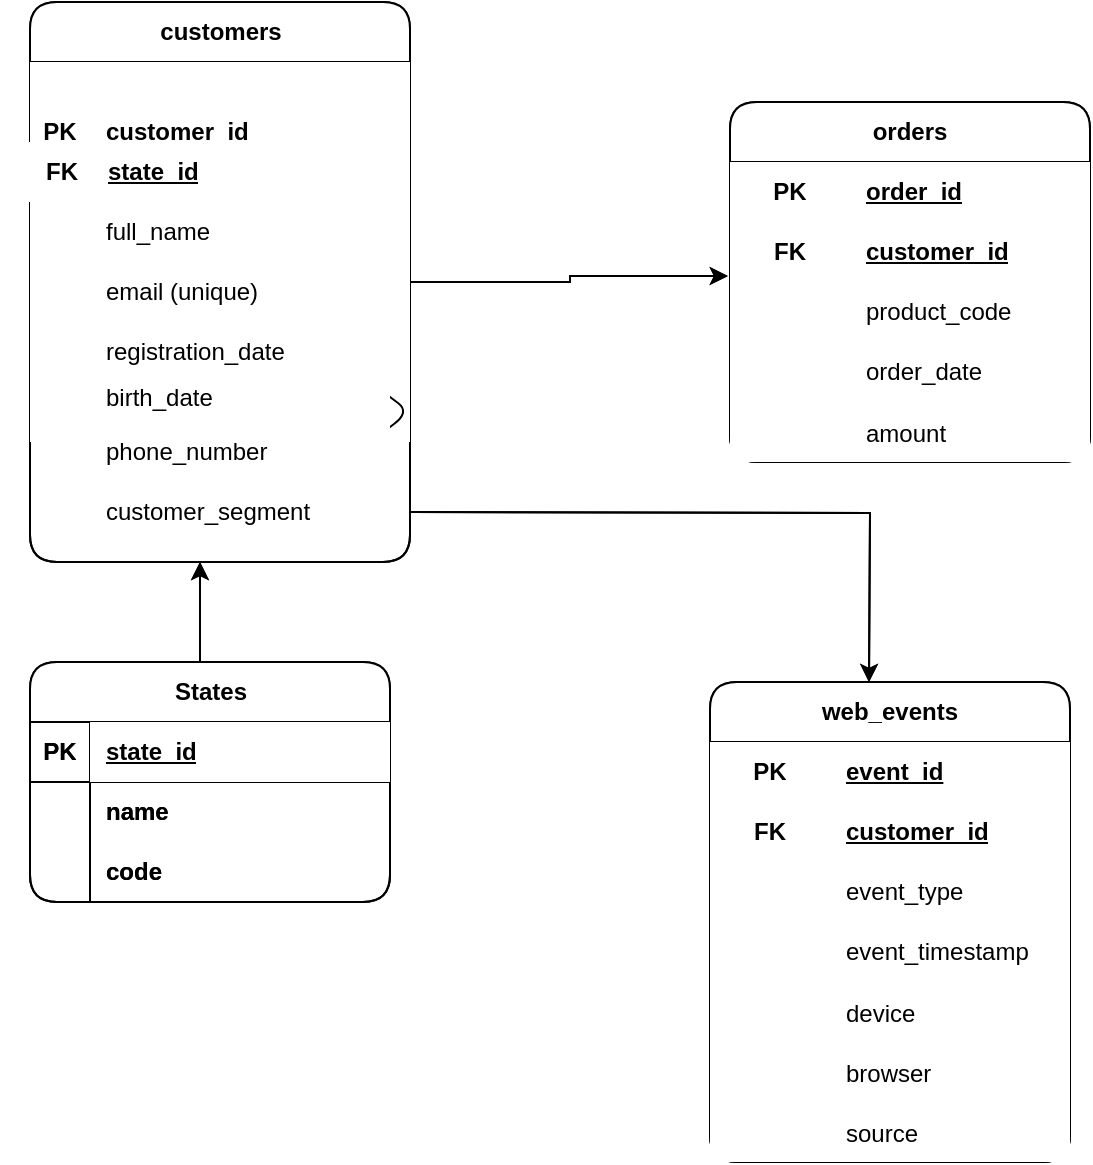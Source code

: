 <mxfile version="27.1.1">
  <diagram name="ERD" id="XgcXsBfJWiLOU6xn7OzK">
    <mxGraphModel dx="872" dy="473" grid="1" gridSize="10" guides="1" tooltips="1" connect="1" arrows="1" fold="1" page="1" pageScale="1" pageWidth="827" pageHeight="1169" math="0" shadow="0">
      <root>
        <mxCell id="0" />
        <mxCell id="1" parent="0" />
        <mxCell id="kIKDXKNNn6A_HrSfV2_J-106" value="" style="edgeStyle=orthogonalEdgeStyle;rounded=0;orthogonalLoop=1;jettySize=auto;html=1;fontFamily=Helvetica;fontSize=12;fontColor=default;fontStyle=1;entryX=-0.006;entryY=-0.1;entryDx=0;entryDy=0;entryPerimeter=0;" edge="1" parent="1" source="kIKDXKNNn6A_HrSfV2_J-10" target="kIKDXKNNn6A_HrSfV2_J-67">
          <mxGeometry relative="1" as="geometry">
            <mxPoint x="364" y="220" as="targetPoint" />
          </mxGeometry>
        </mxCell>
        <mxCell id="kIKDXKNNn6A_HrSfV2_J-10" value="customers" style="shape=table;startSize=30;container=1;collapsible=1;childLayout=tableLayout;fixedRows=1;rowLines=0;fontStyle=1;align=center;resizeLast=1;html=1;rounded=1;" vertex="1" parent="1">
          <mxGeometry x="74" y="80" width="190" height="280" as="geometry">
            <mxRectangle x="50" y="310" width="100" height="30" as="alternateBounds" />
          </mxGeometry>
        </mxCell>
        <mxCell id="kIKDXKNNn6A_HrSfV2_J-11" value="" style="shape=tableRow;horizontal=0;startSize=0;swimlaneHead=0;swimlaneBody=0;collapsible=0;dropTarget=0;points=[[0,0.5],[1,0.5]];portConstraint=eastwest;top=0;left=0;right=0;bottom=1;" vertex="1" parent="kIKDXKNNn6A_HrSfV2_J-10">
          <mxGeometry y="30" width="190" height="70" as="geometry" />
        </mxCell>
        <mxCell id="kIKDXKNNn6A_HrSfV2_J-12" value="PK" style="shape=partialRectangle;connectable=0;top=0;left=0;bottom=0;right=0;fontStyle=1;overflow=hidden;whiteSpace=wrap;html=1;" vertex="1" parent="kIKDXKNNn6A_HrSfV2_J-11">
          <mxGeometry width="30" height="70" as="geometry">
            <mxRectangle width="30" height="70" as="alternateBounds" />
          </mxGeometry>
        </mxCell>
        <mxCell id="kIKDXKNNn6A_HrSfV2_J-13" value="customer_id" style="shape=partialRectangle;connectable=0;top=0;left=0;bottom=0;right=0;align=left;spacingLeft=6;fontStyle=5;overflow=hidden;whiteSpace=wrap;html=1;" vertex="1" parent="kIKDXKNNn6A_HrSfV2_J-11">
          <mxGeometry x="30" width="160" height="70" as="geometry">
            <mxRectangle width="160" height="70" as="alternateBounds" />
          </mxGeometry>
        </mxCell>
        <mxCell id="kIKDXKNNn6A_HrSfV2_J-14" value="" style="shape=tableRow;horizontal=0;startSize=0;swimlaneHead=0;swimlaneBody=0;collapsible=0;dropTarget=0;points=[[0,0.5],[1,0.5]];portConstraint=eastwest;top=0;left=0;right=0;bottom=0;" vertex="1" parent="kIKDXKNNn6A_HrSfV2_J-10">
          <mxGeometry y="100" width="190" height="30" as="geometry" />
        </mxCell>
        <mxCell id="kIKDXKNNn6A_HrSfV2_J-15" value="" style="shape=partialRectangle;connectable=0;top=0;left=0;bottom=0;right=0;editable=1;overflow=hidden;whiteSpace=wrap;html=1;" vertex="1" parent="kIKDXKNNn6A_HrSfV2_J-14">
          <mxGeometry width="30" height="30" as="geometry">
            <mxRectangle width="30" height="30" as="alternateBounds" />
          </mxGeometry>
        </mxCell>
        <mxCell id="kIKDXKNNn6A_HrSfV2_J-16" value="full_name" style="shape=partialRectangle;connectable=0;top=0;left=0;bottom=0;right=0;align=left;spacingLeft=6;overflow=hidden;whiteSpace=wrap;html=1;" vertex="1" parent="kIKDXKNNn6A_HrSfV2_J-14">
          <mxGeometry x="30" width="160" height="30" as="geometry">
            <mxRectangle width="160" height="30" as="alternateBounds" />
          </mxGeometry>
        </mxCell>
        <mxCell id="kIKDXKNNn6A_HrSfV2_J-17" value="" style="shape=tableRow;horizontal=0;startSize=0;swimlaneHead=0;swimlaneBody=0;collapsible=0;dropTarget=0;points=[[0,0.5],[1,0.5]];portConstraint=eastwest;top=0;left=0;right=0;bottom=0;" vertex="1" parent="kIKDXKNNn6A_HrSfV2_J-10">
          <mxGeometry y="130" width="190" height="30" as="geometry" />
        </mxCell>
        <mxCell id="kIKDXKNNn6A_HrSfV2_J-18" value="" style="shape=partialRectangle;connectable=0;top=0;left=0;bottom=0;right=0;editable=1;overflow=hidden;whiteSpace=wrap;html=1;" vertex="1" parent="kIKDXKNNn6A_HrSfV2_J-17">
          <mxGeometry width="30" height="30" as="geometry">
            <mxRectangle width="30" height="30" as="alternateBounds" />
          </mxGeometry>
        </mxCell>
        <mxCell id="kIKDXKNNn6A_HrSfV2_J-19" value="email (unique)" style="shape=partialRectangle;connectable=0;top=0;left=0;bottom=0;right=0;align=left;spacingLeft=6;overflow=hidden;whiteSpace=wrap;html=1;" vertex="1" parent="kIKDXKNNn6A_HrSfV2_J-17">
          <mxGeometry x="30" width="160" height="30" as="geometry">
            <mxRectangle width="160" height="30" as="alternateBounds" />
          </mxGeometry>
        </mxCell>
        <mxCell id="kIKDXKNNn6A_HrSfV2_J-20" value="" style="shape=tableRow;horizontal=0;startSize=0;swimlaneHead=0;swimlaneBody=0;collapsible=0;dropTarget=0;points=[[0,0.5],[1,0.5]];portConstraint=eastwest;top=0;left=0;right=0;bottom=0;" vertex="1" parent="kIKDXKNNn6A_HrSfV2_J-10">
          <mxGeometry y="160" width="190" height="30" as="geometry" />
        </mxCell>
        <mxCell id="kIKDXKNNn6A_HrSfV2_J-21" value="" style="shape=partialRectangle;connectable=0;top=0;left=0;bottom=0;right=0;editable=1;overflow=hidden;whiteSpace=wrap;html=1;" vertex="1" parent="kIKDXKNNn6A_HrSfV2_J-20">
          <mxGeometry width="30" height="30" as="geometry">
            <mxRectangle width="30" height="30" as="alternateBounds" />
          </mxGeometry>
        </mxCell>
        <mxCell id="kIKDXKNNn6A_HrSfV2_J-22" value="registration_date" style="shape=partialRectangle;connectable=0;top=0;left=0;bottom=0;right=0;align=left;spacingLeft=6;overflow=hidden;whiteSpace=wrap;html=1;" vertex="1" parent="kIKDXKNNn6A_HrSfV2_J-20">
          <mxGeometry x="30" width="160" height="30" as="geometry">
            <mxRectangle width="160" height="30" as="alternateBounds" />
          </mxGeometry>
        </mxCell>
        <mxCell id="kIKDXKNNn6A_HrSfV2_J-25" value="" style="shape=tableRow;horizontal=0;startSize=0;swimlaneHead=0;swimlaneBody=0;collapsible=0;dropTarget=0;points=[[0,0.5],[1,0.5]];portConstraint=eastwest;top=0;left=0;right=0;bottom=0;" vertex="1" parent="kIKDXKNNn6A_HrSfV2_J-10">
          <mxGeometry y="190" width="190" height="30" as="geometry" />
        </mxCell>
        <mxCell id="kIKDXKNNn6A_HrSfV2_J-26" value="" style="shape=partialRectangle;connectable=0;top=0;left=0;bottom=0;right=0;editable=1;overflow=hidden;" vertex="1" parent="kIKDXKNNn6A_HrSfV2_J-25">
          <mxGeometry width="30" height="30" as="geometry">
            <mxRectangle width="30" height="30" as="alternateBounds" />
          </mxGeometry>
        </mxCell>
        <mxCell id="kIKDXKNNn6A_HrSfV2_J-27" value="state_id" style="shape=partialRectangle;connectable=0;top=0;left=0;bottom=0;right=0;align=left;spacingLeft=6;overflow=hidden;" vertex="1" parent="kIKDXKNNn6A_HrSfV2_J-25">
          <mxGeometry x="30" width="140" height="30" as="geometry">
            <mxRectangle width="140" height="30" as="alternateBounds" />
          </mxGeometry>
        </mxCell>
        <mxCell id="kIKDXKNNn6A_HrSfV2_J-122" value="" style="shape=singleArrow;whiteSpace=wrap;html=1;arrowWidth=0.6;arrowSize=1;startSize=30;fontStyle=1;rounded=1;" vertex="1" parent="kIKDXKNNn6A_HrSfV2_J-25">
          <mxGeometry x="170" width="20" height="30" as="geometry">
            <mxRectangle width="20" height="30" as="alternateBounds" />
          </mxGeometry>
        </mxCell>
        <mxCell id="kIKDXKNNn6A_HrSfV2_J-41" value="web_events" style="shape=table;startSize=30;container=1;collapsible=1;childLayout=tableLayout;fixedRows=1;rowLines=0;fontStyle=1;align=center;resizeLast=1;html=1;whiteSpace=wrap;rounded=1;" vertex="1" parent="1">
          <mxGeometry x="414" y="420" width="180" height="240" as="geometry">
            <mxRectangle x="50" y="520" width="70" height="30" as="alternateBounds" />
          </mxGeometry>
        </mxCell>
        <mxCell id="kIKDXKNNn6A_HrSfV2_J-42" value="" style="shape=tableRow;horizontal=0;startSize=0;swimlaneHead=0;swimlaneBody=0;collapsible=0;dropTarget=0;points=[[0,0.5],[1,0.5]];portConstraint=eastwest;top=0;left=0;right=0;bottom=0;html=1;" vertex="1" parent="kIKDXKNNn6A_HrSfV2_J-41">
          <mxGeometry y="30" width="180" height="30" as="geometry" />
        </mxCell>
        <mxCell id="kIKDXKNNn6A_HrSfV2_J-43" value="PK" style="shape=partialRectangle;connectable=0;top=0;left=0;bottom=0;right=0;fontStyle=1;overflow=hidden;html=1;whiteSpace=wrap;" vertex="1" parent="kIKDXKNNn6A_HrSfV2_J-42">
          <mxGeometry width="60" height="30" as="geometry">
            <mxRectangle width="60" height="30" as="alternateBounds" />
          </mxGeometry>
        </mxCell>
        <mxCell id="kIKDXKNNn6A_HrSfV2_J-44" value="event_id" style="shape=partialRectangle;connectable=0;top=0;left=0;bottom=0;right=0;align=left;spacingLeft=6;fontStyle=5;overflow=hidden;html=1;whiteSpace=wrap;" vertex="1" parent="kIKDXKNNn6A_HrSfV2_J-42">
          <mxGeometry x="60" width="120" height="30" as="geometry">
            <mxRectangle width="120" height="30" as="alternateBounds" />
          </mxGeometry>
        </mxCell>
        <mxCell id="kIKDXKNNn6A_HrSfV2_J-45" value="" style="shape=tableRow;horizontal=0;startSize=0;swimlaneHead=0;swimlaneBody=0;collapsible=0;dropTarget=0;points=[[0,0.5],[1,0.5]];portConstraint=eastwest;top=0;left=0;right=0;bottom=1;html=1;" vertex="1" parent="kIKDXKNNn6A_HrSfV2_J-41">
          <mxGeometry y="60" width="180" height="30" as="geometry" />
        </mxCell>
        <mxCell id="kIKDXKNNn6A_HrSfV2_J-46" value="FK" style="shape=partialRectangle;connectable=0;top=0;left=0;bottom=0;right=0;fontStyle=1;overflow=hidden;html=1;whiteSpace=wrap;" vertex="1" parent="kIKDXKNNn6A_HrSfV2_J-45">
          <mxGeometry width="60" height="30" as="geometry">
            <mxRectangle width="60" height="30" as="alternateBounds" />
          </mxGeometry>
        </mxCell>
        <mxCell id="kIKDXKNNn6A_HrSfV2_J-47" value="customer_id" style="shape=partialRectangle;connectable=0;top=0;left=0;bottom=0;right=0;align=left;spacingLeft=6;fontStyle=5;overflow=hidden;html=1;whiteSpace=wrap;" vertex="1" parent="kIKDXKNNn6A_HrSfV2_J-45">
          <mxGeometry x="60" width="120" height="30" as="geometry">
            <mxRectangle width="120" height="30" as="alternateBounds" />
          </mxGeometry>
        </mxCell>
        <mxCell id="kIKDXKNNn6A_HrSfV2_J-48" value="" style="shape=tableRow;horizontal=0;startSize=0;swimlaneHead=0;swimlaneBody=0;collapsible=0;dropTarget=0;points=[[0,0.5],[1,0.5]];portConstraint=eastwest;top=0;left=0;right=0;bottom=0;html=1;" vertex="1" parent="kIKDXKNNn6A_HrSfV2_J-41">
          <mxGeometry y="90" width="180" height="30" as="geometry" />
        </mxCell>
        <mxCell id="kIKDXKNNn6A_HrSfV2_J-49" value="" style="shape=partialRectangle;connectable=0;top=0;left=0;bottom=0;right=0;editable=1;overflow=hidden;html=1;whiteSpace=wrap;" vertex="1" parent="kIKDXKNNn6A_HrSfV2_J-48">
          <mxGeometry width="60" height="30" as="geometry">
            <mxRectangle width="60" height="30" as="alternateBounds" />
          </mxGeometry>
        </mxCell>
        <mxCell id="kIKDXKNNn6A_HrSfV2_J-50" value="event_type" style="shape=partialRectangle;connectable=0;top=0;left=0;bottom=0;right=0;align=left;spacingLeft=6;overflow=hidden;html=1;whiteSpace=wrap;" vertex="1" parent="kIKDXKNNn6A_HrSfV2_J-48">
          <mxGeometry x="60" width="120" height="30" as="geometry">
            <mxRectangle width="120" height="30" as="alternateBounds" />
          </mxGeometry>
        </mxCell>
        <mxCell id="kIKDXKNNn6A_HrSfV2_J-51" value="" style="shape=tableRow;horizontal=0;startSize=0;swimlaneHead=0;swimlaneBody=0;collapsible=0;dropTarget=0;points=[[0,0.5],[1,0.5]];portConstraint=eastwest;top=0;left=0;right=0;bottom=0;html=1;" vertex="1" parent="kIKDXKNNn6A_HrSfV2_J-41">
          <mxGeometry y="120" width="180" height="30" as="geometry" />
        </mxCell>
        <mxCell id="kIKDXKNNn6A_HrSfV2_J-52" value="" style="shape=partialRectangle;connectable=0;top=0;left=0;bottom=0;right=0;editable=1;overflow=hidden;html=1;whiteSpace=wrap;" vertex="1" parent="kIKDXKNNn6A_HrSfV2_J-51">
          <mxGeometry width="60" height="30" as="geometry">
            <mxRectangle width="60" height="30" as="alternateBounds" />
          </mxGeometry>
        </mxCell>
        <mxCell id="kIKDXKNNn6A_HrSfV2_J-53" value="event_timestamp" style="shape=partialRectangle;connectable=0;top=0;left=0;bottom=0;right=0;align=left;spacingLeft=6;overflow=hidden;html=1;whiteSpace=wrap;" vertex="1" parent="kIKDXKNNn6A_HrSfV2_J-51">
          <mxGeometry x="60" width="120" height="30" as="geometry">
            <mxRectangle width="120" height="30" as="alternateBounds" />
          </mxGeometry>
        </mxCell>
        <mxCell id="kIKDXKNNn6A_HrSfV2_J-54" value="" style="shape=tableRow;horizontal=0;startSize=0;swimlaneHead=0;swimlaneBody=0;collapsible=0;dropTarget=0;points=[[0,0.5],[1,0.5]];portConstraint=eastwest;top=0;left=0;right=0;bottom=0;" vertex="1" parent="kIKDXKNNn6A_HrSfV2_J-41">
          <mxGeometry y="150" width="180" height="30" as="geometry" />
        </mxCell>
        <mxCell id="kIKDXKNNn6A_HrSfV2_J-55" value="" style="shape=partialRectangle;connectable=0;top=0;left=0;bottom=0;right=0;editable=1;overflow=hidden;" vertex="1" parent="kIKDXKNNn6A_HrSfV2_J-54">
          <mxGeometry width="60" height="30" as="geometry">
            <mxRectangle width="60" height="30" as="alternateBounds" />
          </mxGeometry>
        </mxCell>
        <mxCell id="kIKDXKNNn6A_HrSfV2_J-56" value="device" style="shape=partialRectangle;connectable=0;top=0;left=0;bottom=0;right=0;align=left;spacingLeft=6;overflow=hidden;" vertex="1" parent="kIKDXKNNn6A_HrSfV2_J-54">
          <mxGeometry x="60" width="120" height="30" as="geometry">
            <mxRectangle width="120" height="30" as="alternateBounds" />
          </mxGeometry>
        </mxCell>
        <mxCell id="kIKDXKNNn6A_HrSfV2_J-57" value="" style="shape=tableRow;horizontal=0;startSize=0;swimlaneHead=0;swimlaneBody=0;collapsible=0;dropTarget=0;points=[[0,0.5],[1,0.5]];portConstraint=eastwest;top=0;left=0;right=0;bottom=0;" vertex="1" parent="kIKDXKNNn6A_HrSfV2_J-41">
          <mxGeometry y="180" width="180" height="30" as="geometry" />
        </mxCell>
        <mxCell id="kIKDXKNNn6A_HrSfV2_J-58" value="" style="shape=partialRectangle;connectable=0;top=0;left=0;bottom=0;right=0;editable=1;overflow=hidden;" vertex="1" parent="kIKDXKNNn6A_HrSfV2_J-57">
          <mxGeometry width="60" height="30" as="geometry">
            <mxRectangle width="60" height="30" as="alternateBounds" />
          </mxGeometry>
        </mxCell>
        <mxCell id="kIKDXKNNn6A_HrSfV2_J-59" value="browser" style="shape=partialRectangle;connectable=0;top=0;left=0;bottom=0;right=0;align=left;spacingLeft=6;overflow=hidden;" vertex="1" parent="kIKDXKNNn6A_HrSfV2_J-57">
          <mxGeometry x="60" width="120" height="30" as="geometry">
            <mxRectangle width="120" height="30" as="alternateBounds" />
          </mxGeometry>
        </mxCell>
        <mxCell id="kIKDXKNNn6A_HrSfV2_J-60" value="orders" style="shape=table;startSize=30;container=1;collapsible=1;childLayout=tableLayout;fixedRows=1;rowLines=0;fontStyle=1;align=center;resizeLast=1;html=1;whiteSpace=wrap;rounded=1;gradientColor=none;shadow=0;perimeterSpacing=1;" vertex="1" parent="1">
          <mxGeometry x="424" y="130" width="180" height="180" as="geometry">
            <mxRectangle x="370" y="480" width="70" height="30" as="alternateBounds" />
          </mxGeometry>
        </mxCell>
        <mxCell id="kIKDXKNNn6A_HrSfV2_J-61" value="" style="shape=tableRow;horizontal=0;startSize=0;swimlaneHead=0;swimlaneBody=0;collapsible=0;dropTarget=0;points=[[0,0.5],[1,0.5]];portConstraint=eastwest;top=0;left=0;right=0;bottom=0;html=1;gradientColor=none;" vertex="1" parent="kIKDXKNNn6A_HrSfV2_J-60">
          <mxGeometry y="30" width="180" height="30" as="geometry" />
        </mxCell>
        <mxCell id="kIKDXKNNn6A_HrSfV2_J-62" value="PK" style="shape=partialRectangle;connectable=0;top=0;left=0;bottom=0;right=0;fontStyle=1;overflow=hidden;html=1;whiteSpace=wrap;gradientColor=none;" vertex="1" parent="kIKDXKNNn6A_HrSfV2_J-61">
          <mxGeometry width="60" height="30" as="geometry">
            <mxRectangle width="60" height="30" as="alternateBounds" />
          </mxGeometry>
        </mxCell>
        <mxCell id="kIKDXKNNn6A_HrSfV2_J-63" value="order_id" style="shape=partialRectangle;connectable=0;top=0;left=0;bottom=0;right=0;align=left;spacingLeft=6;fontStyle=5;overflow=hidden;html=1;whiteSpace=wrap;gradientColor=none;" vertex="1" parent="kIKDXKNNn6A_HrSfV2_J-61">
          <mxGeometry x="60" width="120" height="30" as="geometry">
            <mxRectangle width="120" height="30" as="alternateBounds" />
          </mxGeometry>
        </mxCell>
        <mxCell id="kIKDXKNNn6A_HrSfV2_J-64" value="" style="shape=tableRow;horizontal=0;startSize=0;swimlaneHead=0;swimlaneBody=0;collapsible=0;dropTarget=0;points=[[0,0.5],[1,0.5]];portConstraint=eastwest;top=0;left=0;right=0;bottom=1;html=1;gradientColor=none;" vertex="1" parent="kIKDXKNNn6A_HrSfV2_J-60">
          <mxGeometry y="60" width="180" height="30" as="geometry" />
        </mxCell>
        <mxCell id="kIKDXKNNn6A_HrSfV2_J-65" value="FK" style="shape=partialRectangle;connectable=0;top=0;left=0;bottom=0;right=0;fontStyle=1;overflow=hidden;html=1;whiteSpace=wrap;gradientColor=none;" vertex="1" parent="kIKDXKNNn6A_HrSfV2_J-64">
          <mxGeometry width="60" height="30" as="geometry">
            <mxRectangle width="60" height="30" as="alternateBounds" />
          </mxGeometry>
        </mxCell>
        <mxCell id="kIKDXKNNn6A_HrSfV2_J-66" value="customer_id" style="shape=partialRectangle;connectable=0;top=0;left=0;bottom=0;right=0;align=left;spacingLeft=6;fontStyle=5;overflow=hidden;html=1;whiteSpace=wrap;gradientColor=none;" vertex="1" parent="kIKDXKNNn6A_HrSfV2_J-64">
          <mxGeometry x="60" width="120" height="30" as="geometry">
            <mxRectangle width="120" height="30" as="alternateBounds" />
          </mxGeometry>
        </mxCell>
        <mxCell id="kIKDXKNNn6A_HrSfV2_J-67" value="" style="shape=tableRow;horizontal=0;startSize=0;swimlaneHead=0;swimlaneBody=0;collapsible=0;dropTarget=0;points=[[0,0.5],[1,0.5]];portConstraint=eastwest;top=0;left=0;right=0;bottom=0;html=1;gradientColor=none;" vertex="1" parent="kIKDXKNNn6A_HrSfV2_J-60">
          <mxGeometry y="90" width="180" height="30" as="geometry" />
        </mxCell>
        <mxCell id="kIKDXKNNn6A_HrSfV2_J-68" value="" style="shape=partialRectangle;connectable=0;top=0;left=0;bottom=0;right=0;editable=1;overflow=hidden;html=1;whiteSpace=wrap;gradientColor=none;" vertex="1" parent="kIKDXKNNn6A_HrSfV2_J-67">
          <mxGeometry width="60" height="30" as="geometry">
            <mxRectangle width="60" height="30" as="alternateBounds" />
          </mxGeometry>
        </mxCell>
        <mxCell id="kIKDXKNNn6A_HrSfV2_J-69" value="product_code" style="shape=partialRectangle;connectable=0;top=0;left=0;bottom=0;right=0;align=left;spacingLeft=6;overflow=hidden;html=1;whiteSpace=wrap;gradientColor=none;" vertex="1" parent="kIKDXKNNn6A_HrSfV2_J-67">
          <mxGeometry x="60" width="120" height="30" as="geometry">
            <mxRectangle width="120" height="30" as="alternateBounds" />
          </mxGeometry>
        </mxCell>
        <mxCell id="kIKDXKNNn6A_HrSfV2_J-70" value="" style="shape=tableRow;horizontal=0;startSize=0;swimlaneHead=0;swimlaneBody=0;collapsible=0;dropTarget=0;points=[[0,0.5],[1,0.5]];portConstraint=eastwest;top=0;left=0;right=0;bottom=0;html=1;gradientColor=none;" vertex="1" parent="kIKDXKNNn6A_HrSfV2_J-60">
          <mxGeometry y="120" width="180" height="30" as="geometry" />
        </mxCell>
        <mxCell id="kIKDXKNNn6A_HrSfV2_J-71" value="" style="shape=partialRectangle;connectable=0;top=0;left=0;bottom=0;right=0;editable=1;overflow=hidden;html=1;whiteSpace=wrap;gradientColor=none;" vertex="1" parent="kIKDXKNNn6A_HrSfV2_J-70">
          <mxGeometry width="60" height="30" as="geometry">
            <mxRectangle width="60" height="30" as="alternateBounds" />
          </mxGeometry>
        </mxCell>
        <mxCell id="kIKDXKNNn6A_HrSfV2_J-72" value="order_date" style="shape=partialRectangle;connectable=0;top=0;left=0;bottom=0;right=0;align=left;spacingLeft=6;overflow=hidden;html=1;whiteSpace=wrap;gradientColor=none;" vertex="1" parent="kIKDXKNNn6A_HrSfV2_J-70">
          <mxGeometry x="60" width="120" height="30" as="geometry">
            <mxRectangle width="120" height="30" as="alternateBounds" />
          </mxGeometry>
        </mxCell>
        <mxCell id="kIKDXKNNn6A_HrSfV2_J-73" value="" style="shape=tableRow;horizontal=0;startSize=0;swimlaneHead=0;swimlaneBody=0;collapsible=0;dropTarget=0;points=[[0,0.5],[1,0.5]];portConstraint=eastwest;top=0;left=0;right=0;bottom=0;gradientColor=none;" vertex="1" parent="kIKDXKNNn6A_HrSfV2_J-60">
          <mxGeometry y="150" width="180" height="30" as="geometry" />
        </mxCell>
        <mxCell id="kIKDXKNNn6A_HrSfV2_J-74" value="" style="shape=partialRectangle;connectable=0;top=0;left=0;bottom=0;right=0;editable=1;overflow=hidden;gradientColor=none;" vertex="1" parent="kIKDXKNNn6A_HrSfV2_J-73">
          <mxGeometry width="60" height="30" as="geometry">
            <mxRectangle width="60" height="30" as="alternateBounds" />
          </mxGeometry>
        </mxCell>
        <mxCell id="kIKDXKNNn6A_HrSfV2_J-75" value="amount" style="shape=partialRectangle;connectable=0;top=0;left=0;bottom=0;right=0;align=left;spacingLeft=6;overflow=hidden;gradientColor=none;" vertex="1" parent="kIKDXKNNn6A_HrSfV2_J-73">
          <mxGeometry x="60" width="120" height="30" as="geometry">
            <mxRectangle width="120" height="30" as="alternateBounds" />
          </mxGeometry>
        </mxCell>
        <mxCell id="kIKDXKNNn6A_HrSfV2_J-89" value="birth_date" style="shape=partialRectangle;connectable=0;top=0;left=0;bottom=0;right=0;align=left;spacingLeft=6;overflow=hidden;whiteSpace=wrap;html=1;" vertex="1" parent="1">
          <mxGeometry x="104" y="263" width="150" height="30" as="geometry">
            <mxRectangle width="150" height="30" as="alternateBounds" />
          </mxGeometry>
        </mxCell>
        <mxCell id="kIKDXKNNn6A_HrSfV2_J-90" value="phone_number" style="shape=partialRectangle;connectable=0;top=0;left=0;bottom=0;right=0;align=left;spacingLeft=6;overflow=hidden;whiteSpace=wrap;html=1;" vertex="1" parent="1">
          <mxGeometry x="104" y="290" width="150" height="30" as="geometry">
            <mxRectangle width="150" height="30" as="alternateBounds" />
          </mxGeometry>
        </mxCell>
        <mxCell id="kIKDXKNNn6A_HrSfV2_J-91" value="customer_segment" style="shape=partialRectangle;connectable=0;top=0;left=0;bottom=0;right=0;align=left;spacingLeft=6;overflow=hidden;whiteSpace=wrap;html=1;" vertex="1" parent="1">
          <mxGeometry x="104" y="320" width="150" height="30" as="geometry">
            <mxRectangle width="150" height="30" as="alternateBounds" />
          </mxGeometry>
        </mxCell>
        <mxCell id="kIKDXKNNn6A_HrSfV2_J-123" value="" style="edgeStyle=orthogonalEdgeStyle;rounded=0;orthogonalLoop=1;jettySize=auto;html=1;fontFamily=Helvetica;fontSize=12;fontColor=default;fontStyle=1;" edge="1" parent="1">
          <mxGeometry relative="1" as="geometry">
            <mxPoint x="159" y="410" as="sourcePoint" />
            <mxPoint x="159" y="360" as="targetPoint" />
            <Array as="points">
              <mxPoint x="159" y="390" />
              <mxPoint x="159" y="390" />
            </Array>
          </mxGeometry>
        </mxCell>
        <mxCell id="kIKDXKNNn6A_HrSfV2_J-107" value="States" style="shape=table;startSize=30;container=1;collapsible=1;childLayout=tableLayout;fixedRows=1;rowLines=0;fontStyle=1;align=center;resizeLast=1;html=1;rounded=1;strokeColor=default;verticalAlign=middle;fontFamily=Helvetica;fontSize=12;fontColor=default;fillColor=default;" vertex="1" parent="1">
          <mxGeometry x="74" y="410" width="180" height="120" as="geometry" />
        </mxCell>
        <mxCell id="kIKDXKNNn6A_HrSfV2_J-108" value="" style="shape=tableRow;horizontal=0;startSize=0;swimlaneHead=0;swimlaneBody=0;fillColor=none;collapsible=0;dropTarget=0;points=[[0,0.5],[1,0.5]];portConstraint=eastwest;top=0;left=0;right=0;bottom=1;rounded=1;strokeColor=default;align=center;verticalAlign=middle;fontFamily=Helvetica;fontSize=12;fontColor=default;fontStyle=1;" vertex="1" parent="kIKDXKNNn6A_HrSfV2_J-107">
          <mxGeometry y="30" width="180" height="30" as="geometry" />
        </mxCell>
        <mxCell id="kIKDXKNNn6A_HrSfV2_J-109" value="PK" style="shape=partialRectangle;connectable=0;fillColor=none;top=0;left=0;bottom=0;right=0;fontStyle=1;overflow=hidden;whiteSpace=wrap;html=1;rounded=1;strokeColor=default;align=center;verticalAlign=middle;fontFamily=Helvetica;fontSize=12;fontColor=default;" vertex="1" parent="kIKDXKNNn6A_HrSfV2_J-108">
          <mxGeometry width="30" height="30" as="geometry">
            <mxRectangle width="30" height="30" as="alternateBounds" />
          </mxGeometry>
        </mxCell>
        <mxCell id="kIKDXKNNn6A_HrSfV2_J-110" value="&lt;span style=&quot;line-height: 107%;&quot;&gt;&lt;font&gt;state_id&lt;/font&gt;&lt;/span&gt;" style="shape=partialRectangle;connectable=0;fillColor=default;top=0;left=0;bottom=0;right=0;align=left;spacingLeft=6;fontStyle=5;overflow=hidden;whiteSpace=wrap;html=1;rounded=1;strokeColor=default;verticalAlign=middle;fontFamily=Helvetica;fontSize=12;fontColor=default;" vertex="1" parent="kIKDXKNNn6A_HrSfV2_J-108">
          <mxGeometry x="30" width="150" height="30" as="geometry">
            <mxRectangle width="150" height="30" as="alternateBounds" />
          </mxGeometry>
        </mxCell>
        <mxCell id="kIKDXKNNn6A_HrSfV2_J-111" value="" style="shape=tableRow;horizontal=0;startSize=0;swimlaneHead=0;swimlaneBody=0;fillColor=none;collapsible=0;dropTarget=0;points=[[0,0.5],[1,0.5]];portConstraint=eastwest;top=0;left=0;right=0;bottom=0;rounded=1;strokeColor=default;align=center;verticalAlign=middle;fontFamily=Helvetica;fontSize=12;fontColor=default;fontStyle=1;" vertex="1" parent="kIKDXKNNn6A_HrSfV2_J-107">
          <mxGeometry y="60" width="180" height="30" as="geometry" />
        </mxCell>
        <mxCell id="kIKDXKNNn6A_HrSfV2_J-112" value="" style="shape=partialRectangle;connectable=0;fillColor=none;top=0;left=0;bottom=0;right=0;editable=1;overflow=hidden;whiteSpace=wrap;html=1;rounded=1;strokeColor=default;align=center;verticalAlign=middle;fontFamily=Helvetica;fontSize=12;fontColor=default;fontStyle=1;" vertex="1" parent="kIKDXKNNn6A_HrSfV2_J-111">
          <mxGeometry width="30" height="30" as="geometry">
            <mxRectangle width="30" height="30" as="alternateBounds" />
          </mxGeometry>
        </mxCell>
        <mxCell id="kIKDXKNNn6A_HrSfV2_J-113" value="name" style="shape=partialRectangle;connectable=0;fillColor=none;top=0;left=0;bottom=0;right=0;align=left;spacingLeft=6;overflow=hidden;whiteSpace=wrap;html=1;rounded=1;strokeColor=default;verticalAlign=middle;fontFamily=Helvetica;fontSize=12;fontColor=default;fontStyle=1;" vertex="1" parent="kIKDXKNNn6A_HrSfV2_J-111">
          <mxGeometry x="30" width="150" height="30" as="geometry">
            <mxRectangle width="150" height="30" as="alternateBounds" />
          </mxGeometry>
        </mxCell>
        <mxCell id="kIKDXKNNn6A_HrSfV2_J-114" value="" style="shape=tableRow;horizontal=0;startSize=0;swimlaneHead=0;swimlaneBody=0;fillColor=none;collapsible=0;dropTarget=0;points=[[0,0.5],[1,0.5]];portConstraint=eastwest;top=0;left=0;right=0;bottom=0;rounded=1;strokeColor=default;align=center;verticalAlign=middle;fontFamily=Helvetica;fontSize=12;fontColor=default;fontStyle=1;" vertex="1" parent="kIKDXKNNn6A_HrSfV2_J-107">
          <mxGeometry y="90" width="180" height="30" as="geometry" />
        </mxCell>
        <mxCell id="kIKDXKNNn6A_HrSfV2_J-115" value="" style="shape=partialRectangle;connectable=0;fillColor=none;top=0;left=0;bottom=0;right=0;editable=1;overflow=hidden;whiteSpace=wrap;html=1;rounded=1;strokeColor=default;align=center;verticalAlign=middle;fontFamily=Helvetica;fontSize=12;fontColor=default;fontStyle=1;" vertex="1" parent="kIKDXKNNn6A_HrSfV2_J-114">
          <mxGeometry width="30" height="30" as="geometry">
            <mxRectangle width="30" height="30" as="alternateBounds" />
          </mxGeometry>
        </mxCell>
        <mxCell id="kIKDXKNNn6A_HrSfV2_J-116" value="code" style="shape=partialRectangle;connectable=0;fillColor=none;top=0;left=0;bottom=0;right=0;align=left;spacingLeft=6;overflow=hidden;whiteSpace=wrap;html=1;rounded=1;strokeColor=default;verticalAlign=middle;fontFamily=Helvetica;fontSize=12;fontColor=default;fontStyle=1;" vertex="1" parent="kIKDXKNNn6A_HrSfV2_J-114">
          <mxGeometry x="30" width="150" height="30" as="geometry">
            <mxRectangle width="150" height="30" as="alternateBounds" />
          </mxGeometry>
        </mxCell>
        <mxCell id="kIKDXKNNn6A_HrSfV2_J-120" value="FK" style="shape=partialRectangle;connectable=0;top=0;left=0;bottom=0;right=0;fontStyle=1;overflow=hidden;html=1;whiteSpace=wrap;gradientColor=none;" vertex="1" parent="1">
          <mxGeometry x="60" y="150" width="60" height="30" as="geometry">
            <mxRectangle width="60" height="30" as="alternateBounds" />
          </mxGeometry>
        </mxCell>
        <mxCell id="kIKDXKNNn6A_HrSfV2_J-121" value="state_id" style="shape=partialRectangle;connectable=0;top=0;left=0;bottom=0;right=0;align=left;spacingLeft=6;fontStyle=5;overflow=hidden;html=1;whiteSpace=wrap;gradientColor=none;" vertex="1" parent="1">
          <mxGeometry x="105" y="150" width="120" height="30" as="geometry">
            <mxRectangle width="120" height="30" as="alternateBounds" />
          </mxGeometry>
        </mxCell>
        <mxCell id="kIKDXKNNn6A_HrSfV2_J-124" style="edgeStyle=orthogonalEdgeStyle;rounded=0;orthogonalLoop=1;jettySize=auto;html=1;fontFamily=Helvetica;fontSize=12;fontColor=default;fontStyle=1;" edge="1" parent="1">
          <mxGeometry relative="1" as="geometry">
            <mxPoint x="263.5" y="335" as="sourcePoint" />
            <mxPoint x="493.5" y="420" as="targetPoint" />
          </mxGeometry>
        </mxCell>
        <mxCell id="kIKDXKNNn6A_HrSfV2_J-125" value="" style="shape=partialRectangle;connectable=0;top=0;left=0;bottom=0;right=0;editable=1;overflow=hidden;" vertex="1" parent="1">
          <mxGeometry x="414" y="630" width="60" height="30" as="geometry">
            <mxRectangle width="60" height="30" as="alternateBounds" />
          </mxGeometry>
        </mxCell>
        <mxCell id="kIKDXKNNn6A_HrSfV2_J-126" value="source" style="shape=partialRectangle;connectable=0;top=0;left=0;bottom=0;right=0;align=left;spacingLeft=6;overflow=hidden;" vertex="1" parent="1">
          <mxGeometry x="474" y="630" width="120" height="30" as="geometry">
            <mxRectangle width="120" height="30" as="alternateBounds" />
          </mxGeometry>
        </mxCell>
        <mxCell id="kIKDXKNNn6A_HrSfV2_J-127" value="" style="edgeStyle=orthogonalEdgeStyle;rounded=0;orthogonalLoop=1;jettySize=auto;html=1;fontFamily=Helvetica;fontSize=12;fontColor=default;fontStyle=1;entryX=-0.006;entryY=-0.1;entryDx=0;entryDy=0;entryPerimeter=0;" edge="1" parent="1" source="kIKDXKNNn6A_HrSfV2_J-128" target="kIKDXKNNn6A_HrSfV2_J-171">
          <mxGeometry relative="1" as="geometry">
            <mxPoint x="364" y="220" as="targetPoint" />
          </mxGeometry>
        </mxCell>
        <mxCell id="kIKDXKNNn6A_HrSfV2_J-128" value="customers" style="shape=table;startSize=30;container=1;collapsible=1;childLayout=tableLayout;fixedRows=1;rowLines=0;fontStyle=1;align=center;resizeLast=1;html=1;rounded=1;" vertex="1" parent="1">
          <mxGeometry x="74" y="80" width="190" height="280" as="geometry">
            <mxRectangle x="50" y="310" width="100" height="30" as="alternateBounds" />
          </mxGeometry>
        </mxCell>
        <mxCell id="kIKDXKNNn6A_HrSfV2_J-129" value="" style="shape=tableRow;horizontal=0;startSize=0;swimlaneHead=0;swimlaneBody=0;collapsible=0;dropTarget=0;points=[[0,0.5],[1,0.5]];portConstraint=eastwest;top=0;left=0;right=0;bottom=1;" vertex="1" parent="kIKDXKNNn6A_HrSfV2_J-128">
          <mxGeometry y="30" width="190" height="70" as="geometry" />
        </mxCell>
        <mxCell id="kIKDXKNNn6A_HrSfV2_J-130" value="PK" style="shape=partialRectangle;connectable=0;top=0;left=0;bottom=0;right=0;fontStyle=1;overflow=hidden;whiteSpace=wrap;html=1;" vertex="1" parent="kIKDXKNNn6A_HrSfV2_J-129">
          <mxGeometry width="30" height="70" as="geometry">
            <mxRectangle width="30" height="70" as="alternateBounds" />
          </mxGeometry>
        </mxCell>
        <mxCell id="kIKDXKNNn6A_HrSfV2_J-131" value="customer_id" style="shape=partialRectangle;connectable=0;top=0;left=0;bottom=0;right=0;align=left;spacingLeft=6;fontStyle=5;overflow=hidden;whiteSpace=wrap;html=1;" vertex="1" parent="kIKDXKNNn6A_HrSfV2_J-129">
          <mxGeometry x="30" width="160" height="70" as="geometry">
            <mxRectangle width="160" height="70" as="alternateBounds" />
          </mxGeometry>
        </mxCell>
        <mxCell id="kIKDXKNNn6A_HrSfV2_J-132" value="" style="shape=tableRow;horizontal=0;startSize=0;swimlaneHead=0;swimlaneBody=0;collapsible=0;dropTarget=0;points=[[0,0.5],[1,0.5]];portConstraint=eastwest;top=0;left=0;right=0;bottom=0;" vertex="1" parent="kIKDXKNNn6A_HrSfV2_J-128">
          <mxGeometry y="100" width="190" height="30" as="geometry" />
        </mxCell>
        <mxCell id="kIKDXKNNn6A_HrSfV2_J-133" value="" style="shape=partialRectangle;connectable=0;top=0;left=0;bottom=0;right=0;editable=1;overflow=hidden;whiteSpace=wrap;html=1;" vertex="1" parent="kIKDXKNNn6A_HrSfV2_J-132">
          <mxGeometry width="30" height="30" as="geometry">
            <mxRectangle width="30" height="30" as="alternateBounds" />
          </mxGeometry>
        </mxCell>
        <mxCell id="kIKDXKNNn6A_HrSfV2_J-134" value="full_name" style="shape=partialRectangle;connectable=0;top=0;left=0;bottom=0;right=0;align=left;spacingLeft=6;overflow=hidden;whiteSpace=wrap;html=1;" vertex="1" parent="kIKDXKNNn6A_HrSfV2_J-132">
          <mxGeometry x="30" width="160" height="30" as="geometry">
            <mxRectangle width="160" height="30" as="alternateBounds" />
          </mxGeometry>
        </mxCell>
        <mxCell id="kIKDXKNNn6A_HrSfV2_J-135" value="" style="shape=tableRow;horizontal=0;startSize=0;swimlaneHead=0;swimlaneBody=0;collapsible=0;dropTarget=0;points=[[0,0.5],[1,0.5]];portConstraint=eastwest;top=0;left=0;right=0;bottom=0;" vertex="1" parent="kIKDXKNNn6A_HrSfV2_J-128">
          <mxGeometry y="130" width="190" height="30" as="geometry" />
        </mxCell>
        <mxCell id="kIKDXKNNn6A_HrSfV2_J-136" value="" style="shape=partialRectangle;connectable=0;top=0;left=0;bottom=0;right=0;editable=1;overflow=hidden;whiteSpace=wrap;html=1;" vertex="1" parent="kIKDXKNNn6A_HrSfV2_J-135">
          <mxGeometry width="30" height="30" as="geometry">
            <mxRectangle width="30" height="30" as="alternateBounds" />
          </mxGeometry>
        </mxCell>
        <mxCell id="kIKDXKNNn6A_HrSfV2_J-137" value="email (unique)" style="shape=partialRectangle;connectable=0;top=0;left=0;bottom=0;right=0;align=left;spacingLeft=6;overflow=hidden;whiteSpace=wrap;html=1;" vertex="1" parent="kIKDXKNNn6A_HrSfV2_J-135">
          <mxGeometry x="30" width="160" height="30" as="geometry">
            <mxRectangle width="160" height="30" as="alternateBounds" />
          </mxGeometry>
        </mxCell>
        <mxCell id="kIKDXKNNn6A_HrSfV2_J-138" value="" style="shape=tableRow;horizontal=0;startSize=0;swimlaneHead=0;swimlaneBody=0;collapsible=0;dropTarget=0;points=[[0,0.5],[1,0.5]];portConstraint=eastwest;top=0;left=0;right=0;bottom=0;" vertex="1" parent="kIKDXKNNn6A_HrSfV2_J-128">
          <mxGeometry y="160" width="190" height="30" as="geometry" />
        </mxCell>
        <mxCell id="kIKDXKNNn6A_HrSfV2_J-139" value="" style="shape=partialRectangle;connectable=0;top=0;left=0;bottom=0;right=0;editable=1;overflow=hidden;whiteSpace=wrap;html=1;" vertex="1" parent="kIKDXKNNn6A_HrSfV2_J-138">
          <mxGeometry width="30" height="30" as="geometry">
            <mxRectangle width="30" height="30" as="alternateBounds" />
          </mxGeometry>
        </mxCell>
        <mxCell id="kIKDXKNNn6A_HrSfV2_J-140" value="registration_date" style="shape=partialRectangle;connectable=0;top=0;left=0;bottom=0;right=0;align=left;spacingLeft=6;overflow=hidden;whiteSpace=wrap;html=1;" vertex="1" parent="kIKDXKNNn6A_HrSfV2_J-138">
          <mxGeometry x="30" width="160" height="30" as="geometry">
            <mxRectangle width="160" height="30" as="alternateBounds" />
          </mxGeometry>
        </mxCell>
        <mxCell id="kIKDXKNNn6A_HrSfV2_J-141" value="" style="shape=tableRow;horizontal=0;startSize=0;swimlaneHead=0;swimlaneBody=0;collapsible=0;dropTarget=0;points=[[0,0.5],[1,0.5]];portConstraint=eastwest;top=0;left=0;right=0;bottom=0;" vertex="1" parent="kIKDXKNNn6A_HrSfV2_J-128">
          <mxGeometry y="190" width="190" height="30" as="geometry" />
        </mxCell>
        <mxCell id="kIKDXKNNn6A_HrSfV2_J-142" value="" style="shape=partialRectangle;connectable=0;top=0;left=0;bottom=0;right=0;editable=1;overflow=hidden;" vertex="1" parent="kIKDXKNNn6A_HrSfV2_J-141">
          <mxGeometry width="30" height="30" as="geometry">
            <mxRectangle width="30" height="30" as="alternateBounds" />
          </mxGeometry>
        </mxCell>
        <mxCell id="kIKDXKNNn6A_HrSfV2_J-143" value="state_id" style="shape=partialRectangle;connectable=0;top=0;left=0;bottom=0;right=0;align=left;spacingLeft=6;overflow=hidden;" vertex="1" parent="kIKDXKNNn6A_HrSfV2_J-141">
          <mxGeometry x="30" width="140" height="30" as="geometry">
            <mxRectangle width="140" height="30" as="alternateBounds" />
          </mxGeometry>
        </mxCell>
        <mxCell id="kIKDXKNNn6A_HrSfV2_J-144" value="" style="shape=singleArrow;whiteSpace=wrap;html=1;arrowWidth=0.6;arrowSize=1;startSize=30;fontStyle=1;rounded=1;" vertex="1" parent="kIKDXKNNn6A_HrSfV2_J-141">
          <mxGeometry x="170" width="20" height="30" as="geometry">
            <mxRectangle width="20" height="30" as="alternateBounds" />
          </mxGeometry>
        </mxCell>
        <mxCell id="kIKDXKNNn6A_HrSfV2_J-145" value="web_events" style="shape=table;startSize=30;container=1;collapsible=1;childLayout=tableLayout;fixedRows=1;rowLines=0;fontStyle=1;align=center;resizeLast=1;html=1;whiteSpace=wrap;rounded=1;" vertex="1" parent="1">
          <mxGeometry x="414" y="420" width="180" height="240" as="geometry">
            <mxRectangle x="50" y="520" width="70" height="30" as="alternateBounds" />
          </mxGeometry>
        </mxCell>
        <mxCell id="kIKDXKNNn6A_HrSfV2_J-146" value="" style="shape=tableRow;horizontal=0;startSize=0;swimlaneHead=0;swimlaneBody=0;collapsible=0;dropTarget=0;points=[[0,0.5],[1,0.5]];portConstraint=eastwest;top=0;left=0;right=0;bottom=0;html=1;" vertex="1" parent="kIKDXKNNn6A_HrSfV2_J-145">
          <mxGeometry y="30" width="180" height="30" as="geometry" />
        </mxCell>
        <mxCell id="kIKDXKNNn6A_HrSfV2_J-147" value="PK" style="shape=partialRectangle;connectable=0;top=0;left=0;bottom=0;right=0;fontStyle=1;overflow=hidden;html=1;whiteSpace=wrap;" vertex="1" parent="kIKDXKNNn6A_HrSfV2_J-146">
          <mxGeometry width="60" height="30" as="geometry">
            <mxRectangle width="60" height="30" as="alternateBounds" />
          </mxGeometry>
        </mxCell>
        <mxCell id="kIKDXKNNn6A_HrSfV2_J-148" value="event_id" style="shape=partialRectangle;connectable=0;top=0;left=0;bottom=0;right=0;align=left;spacingLeft=6;fontStyle=5;overflow=hidden;html=1;whiteSpace=wrap;" vertex="1" parent="kIKDXKNNn6A_HrSfV2_J-146">
          <mxGeometry x="60" width="120" height="30" as="geometry">
            <mxRectangle width="120" height="30" as="alternateBounds" />
          </mxGeometry>
        </mxCell>
        <mxCell id="kIKDXKNNn6A_HrSfV2_J-149" value="" style="shape=tableRow;horizontal=0;startSize=0;swimlaneHead=0;swimlaneBody=0;collapsible=0;dropTarget=0;points=[[0,0.5],[1,0.5]];portConstraint=eastwest;top=0;left=0;right=0;bottom=1;html=1;" vertex="1" parent="kIKDXKNNn6A_HrSfV2_J-145">
          <mxGeometry y="60" width="180" height="30" as="geometry" />
        </mxCell>
        <mxCell id="kIKDXKNNn6A_HrSfV2_J-150" value="FK" style="shape=partialRectangle;connectable=0;top=0;left=0;bottom=0;right=0;fontStyle=1;overflow=hidden;html=1;whiteSpace=wrap;" vertex="1" parent="kIKDXKNNn6A_HrSfV2_J-149">
          <mxGeometry width="60" height="30" as="geometry">
            <mxRectangle width="60" height="30" as="alternateBounds" />
          </mxGeometry>
        </mxCell>
        <mxCell id="kIKDXKNNn6A_HrSfV2_J-151" value="customer_id" style="shape=partialRectangle;connectable=0;top=0;left=0;bottom=0;right=0;align=left;spacingLeft=6;fontStyle=5;overflow=hidden;html=1;whiteSpace=wrap;" vertex="1" parent="kIKDXKNNn6A_HrSfV2_J-149">
          <mxGeometry x="60" width="120" height="30" as="geometry">
            <mxRectangle width="120" height="30" as="alternateBounds" />
          </mxGeometry>
        </mxCell>
        <mxCell id="kIKDXKNNn6A_HrSfV2_J-152" value="" style="shape=tableRow;horizontal=0;startSize=0;swimlaneHead=0;swimlaneBody=0;collapsible=0;dropTarget=0;points=[[0,0.5],[1,0.5]];portConstraint=eastwest;top=0;left=0;right=0;bottom=0;html=1;" vertex="1" parent="kIKDXKNNn6A_HrSfV2_J-145">
          <mxGeometry y="90" width="180" height="30" as="geometry" />
        </mxCell>
        <mxCell id="kIKDXKNNn6A_HrSfV2_J-153" value="" style="shape=partialRectangle;connectable=0;top=0;left=0;bottom=0;right=0;editable=1;overflow=hidden;html=1;whiteSpace=wrap;" vertex="1" parent="kIKDXKNNn6A_HrSfV2_J-152">
          <mxGeometry width="60" height="30" as="geometry">
            <mxRectangle width="60" height="30" as="alternateBounds" />
          </mxGeometry>
        </mxCell>
        <mxCell id="kIKDXKNNn6A_HrSfV2_J-154" value="event_type" style="shape=partialRectangle;connectable=0;top=0;left=0;bottom=0;right=0;align=left;spacingLeft=6;overflow=hidden;html=1;whiteSpace=wrap;" vertex="1" parent="kIKDXKNNn6A_HrSfV2_J-152">
          <mxGeometry x="60" width="120" height="30" as="geometry">
            <mxRectangle width="120" height="30" as="alternateBounds" />
          </mxGeometry>
        </mxCell>
        <mxCell id="kIKDXKNNn6A_HrSfV2_J-155" value="" style="shape=tableRow;horizontal=0;startSize=0;swimlaneHead=0;swimlaneBody=0;collapsible=0;dropTarget=0;points=[[0,0.5],[1,0.5]];portConstraint=eastwest;top=0;left=0;right=0;bottom=0;html=1;" vertex="1" parent="kIKDXKNNn6A_HrSfV2_J-145">
          <mxGeometry y="120" width="180" height="30" as="geometry" />
        </mxCell>
        <mxCell id="kIKDXKNNn6A_HrSfV2_J-156" value="" style="shape=partialRectangle;connectable=0;top=0;left=0;bottom=0;right=0;editable=1;overflow=hidden;html=1;whiteSpace=wrap;" vertex="1" parent="kIKDXKNNn6A_HrSfV2_J-155">
          <mxGeometry width="60" height="30" as="geometry">
            <mxRectangle width="60" height="30" as="alternateBounds" />
          </mxGeometry>
        </mxCell>
        <mxCell id="kIKDXKNNn6A_HrSfV2_J-157" value="event_timestamp" style="shape=partialRectangle;connectable=0;top=0;left=0;bottom=0;right=0;align=left;spacingLeft=6;overflow=hidden;html=1;whiteSpace=wrap;" vertex="1" parent="kIKDXKNNn6A_HrSfV2_J-155">
          <mxGeometry x="60" width="120" height="30" as="geometry">
            <mxRectangle width="120" height="30" as="alternateBounds" />
          </mxGeometry>
        </mxCell>
        <mxCell id="kIKDXKNNn6A_HrSfV2_J-158" value="" style="shape=tableRow;horizontal=0;startSize=0;swimlaneHead=0;swimlaneBody=0;collapsible=0;dropTarget=0;points=[[0,0.5],[1,0.5]];portConstraint=eastwest;top=0;left=0;right=0;bottom=0;" vertex="1" parent="kIKDXKNNn6A_HrSfV2_J-145">
          <mxGeometry y="150" width="180" height="30" as="geometry" />
        </mxCell>
        <mxCell id="kIKDXKNNn6A_HrSfV2_J-159" value="" style="shape=partialRectangle;connectable=0;top=0;left=0;bottom=0;right=0;editable=1;overflow=hidden;" vertex="1" parent="kIKDXKNNn6A_HrSfV2_J-158">
          <mxGeometry width="60" height="30" as="geometry">
            <mxRectangle width="60" height="30" as="alternateBounds" />
          </mxGeometry>
        </mxCell>
        <mxCell id="kIKDXKNNn6A_HrSfV2_J-160" value="device" style="shape=partialRectangle;connectable=0;top=0;left=0;bottom=0;right=0;align=left;spacingLeft=6;overflow=hidden;" vertex="1" parent="kIKDXKNNn6A_HrSfV2_J-158">
          <mxGeometry x="60" width="120" height="30" as="geometry">
            <mxRectangle width="120" height="30" as="alternateBounds" />
          </mxGeometry>
        </mxCell>
        <mxCell id="kIKDXKNNn6A_HrSfV2_J-161" value="" style="shape=tableRow;horizontal=0;startSize=0;swimlaneHead=0;swimlaneBody=0;collapsible=0;dropTarget=0;points=[[0,0.5],[1,0.5]];portConstraint=eastwest;top=0;left=0;right=0;bottom=0;" vertex="1" parent="kIKDXKNNn6A_HrSfV2_J-145">
          <mxGeometry y="180" width="180" height="30" as="geometry" />
        </mxCell>
        <mxCell id="kIKDXKNNn6A_HrSfV2_J-162" value="" style="shape=partialRectangle;connectable=0;top=0;left=0;bottom=0;right=0;editable=1;overflow=hidden;" vertex="1" parent="kIKDXKNNn6A_HrSfV2_J-161">
          <mxGeometry width="60" height="30" as="geometry">
            <mxRectangle width="60" height="30" as="alternateBounds" />
          </mxGeometry>
        </mxCell>
        <mxCell id="kIKDXKNNn6A_HrSfV2_J-163" value="browser" style="shape=partialRectangle;connectable=0;top=0;left=0;bottom=0;right=0;align=left;spacingLeft=6;overflow=hidden;" vertex="1" parent="kIKDXKNNn6A_HrSfV2_J-161">
          <mxGeometry x="60" width="120" height="30" as="geometry">
            <mxRectangle width="120" height="30" as="alternateBounds" />
          </mxGeometry>
        </mxCell>
        <mxCell id="kIKDXKNNn6A_HrSfV2_J-164" value="orders" style="shape=table;startSize=30;container=1;collapsible=1;childLayout=tableLayout;fixedRows=1;rowLines=0;fontStyle=1;align=center;resizeLast=1;html=1;whiteSpace=wrap;rounded=1;gradientColor=none;shadow=0;perimeterSpacing=1;" vertex="1" parent="1">
          <mxGeometry x="424" y="130" width="180" height="180" as="geometry">
            <mxRectangle x="370" y="480" width="70" height="30" as="alternateBounds" />
          </mxGeometry>
        </mxCell>
        <mxCell id="kIKDXKNNn6A_HrSfV2_J-165" value="" style="shape=tableRow;horizontal=0;startSize=0;swimlaneHead=0;swimlaneBody=0;collapsible=0;dropTarget=0;points=[[0,0.5],[1,0.5]];portConstraint=eastwest;top=0;left=0;right=0;bottom=0;html=1;gradientColor=none;" vertex="1" parent="kIKDXKNNn6A_HrSfV2_J-164">
          <mxGeometry y="30" width="180" height="30" as="geometry" />
        </mxCell>
        <mxCell id="kIKDXKNNn6A_HrSfV2_J-166" value="PK" style="shape=partialRectangle;connectable=0;top=0;left=0;bottom=0;right=0;fontStyle=1;overflow=hidden;html=1;whiteSpace=wrap;gradientColor=none;" vertex="1" parent="kIKDXKNNn6A_HrSfV2_J-165">
          <mxGeometry width="60" height="30" as="geometry">
            <mxRectangle width="60" height="30" as="alternateBounds" />
          </mxGeometry>
        </mxCell>
        <mxCell id="kIKDXKNNn6A_HrSfV2_J-167" value="order_id" style="shape=partialRectangle;connectable=0;top=0;left=0;bottom=0;right=0;align=left;spacingLeft=6;fontStyle=5;overflow=hidden;html=1;whiteSpace=wrap;gradientColor=none;" vertex="1" parent="kIKDXKNNn6A_HrSfV2_J-165">
          <mxGeometry x="60" width="120" height="30" as="geometry">
            <mxRectangle width="120" height="30" as="alternateBounds" />
          </mxGeometry>
        </mxCell>
        <mxCell id="kIKDXKNNn6A_HrSfV2_J-168" value="" style="shape=tableRow;horizontal=0;startSize=0;swimlaneHead=0;swimlaneBody=0;collapsible=0;dropTarget=0;points=[[0,0.5],[1,0.5]];portConstraint=eastwest;top=0;left=0;right=0;bottom=1;html=1;gradientColor=none;" vertex="1" parent="kIKDXKNNn6A_HrSfV2_J-164">
          <mxGeometry y="60" width="180" height="30" as="geometry" />
        </mxCell>
        <mxCell id="kIKDXKNNn6A_HrSfV2_J-169" value="FK" style="shape=partialRectangle;connectable=0;top=0;left=0;bottom=0;right=0;fontStyle=1;overflow=hidden;html=1;whiteSpace=wrap;gradientColor=none;" vertex="1" parent="kIKDXKNNn6A_HrSfV2_J-168">
          <mxGeometry width="60" height="30" as="geometry">
            <mxRectangle width="60" height="30" as="alternateBounds" />
          </mxGeometry>
        </mxCell>
        <mxCell id="kIKDXKNNn6A_HrSfV2_J-170" value="customer_id" style="shape=partialRectangle;connectable=0;top=0;left=0;bottom=0;right=0;align=left;spacingLeft=6;fontStyle=5;overflow=hidden;html=1;whiteSpace=wrap;gradientColor=none;" vertex="1" parent="kIKDXKNNn6A_HrSfV2_J-168">
          <mxGeometry x="60" width="120" height="30" as="geometry">
            <mxRectangle width="120" height="30" as="alternateBounds" />
          </mxGeometry>
        </mxCell>
        <mxCell id="kIKDXKNNn6A_HrSfV2_J-171" value="" style="shape=tableRow;horizontal=0;startSize=0;swimlaneHead=0;swimlaneBody=0;collapsible=0;dropTarget=0;points=[[0,0.5],[1,0.5]];portConstraint=eastwest;top=0;left=0;right=0;bottom=0;html=1;gradientColor=none;" vertex="1" parent="kIKDXKNNn6A_HrSfV2_J-164">
          <mxGeometry y="90" width="180" height="30" as="geometry" />
        </mxCell>
        <mxCell id="kIKDXKNNn6A_HrSfV2_J-172" value="" style="shape=partialRectangle;connectable=0;top=0;left=0;bottom=0;right=0;editable=1;overflow=hidden;html=1;whiteSpace=wrap;gradientColor=none;" vertex="1" parent="kIKDXKNNn6A_HrSfV2_J-171">
          <mxGeometry width="60" height="30" as="geometry">
            <mxRectangle width="60" height="30" as="alternateBounds" />
          </mxGeometry>
        </mxCell>
        <mxCell id="kIKDXKNNn6A_HrSfV2_J-173" value="product_code" style="shape=partialRectangle;connectable=0;top=0;left=0;bottom=0;right=0;align=left;spacingLeft=6;overflow=hidden;html=1;whiteSpace=wrap;gradientColor=none;" vertex="1" parent="kIKDXKNNn6A_HrSfV2_J-171">
          <mxGeometry x="60" width="120" height="30" as="geometry">
            <mxRectangle width="120" height="30" as="alternateBounds" />
          </mxGeometry>
        </mxCell>
        <mxCell id="kIKDXKNNn6A_HrSfV2_J-174" value="" style="shape=tableRow;horizontal=0;startSize=0;swimlaneHead=0;swimlaneBody=0;collapsible=0;dropTarget=0;points=[[0,0.5],[1,0.5]];portConstraint=eastwest;top=0;left=0;right=0;bottom=0;html=1;gradientColor=none;" vertex="1" parent="kIKDXKNNn6A_HrSfV2_J-164">
          <mxGeometry y="120" width="180" height="30" as="geometry" />
        </mxCell>
        <mxCell id="kIKDXKNNn6A_HrSfV2_J-175" value="" style="shape=partialRectangle;connectable=0;top=0;left=0;bottom=0;right=0;editable=1;overflow=hidden;html=1;whiteSpace=wrap;gradientColor=none;" vertex="1" parent="kIKDXKNNn6A_HrSfV2_J-174">
          <mxGeometry width="60" height="30" as="geometry">
            <mxRectangle width="60" height="30" as="alternateBounds" />
          </mxGeometry>
        </mxCell>
        <mxCell id="kIKDXKNNn6A_HrSfV2_J-176" value="order_date" style="shape=partialRectangle;connectable=0;top=0;left=0;bottom=0;right=0;align=left;spacingLeft=6;overflow=hidden;html=1;whiteSpace=wrap;gradientColor=none;" vertex="1" parent="kIKDXKNNn6A_HrSfV2_J-174">
          <mxGeometry x="60" width="120" height="30" as="geometry">
            <mxRectangle width="120" height="30" as="alternateBounds" />
          </mxGeometry>
        </mxCell>
        <mxCell id="kIKDXKNNn6A_HrSfV2_J-177" value="" style="shape=tableRow;horizontal=0;startSize=0;swimlaneHead=0;swimlaneBody=0;collapsible=0;dropTarget=0;points=[[0,0.5],[1,0.5]];portConstraint=eastwest;top=0;left=0;right=0;bottom=0;gradientColor=none;" vertex="1" parent="kIKDXKNNn6A_HrSfV2_J-164">
          <mxGeometry y="150" width="180" height="30" as="geometry" />
        </mxCell>
        <mxCell id="kIKDXKNNn6A_HrSfV2_J-178" value="" style="shape=partialRectangle;connectable=0;top=0;left=0;bottom=0;right=0;editable=1;overflow=hidden;gradientColor=none;" vertex="1" parent="kIKDXKNNn6A_HrSfV2_J-177">
          <mxGeometry width="60" height="30" as="geometry">
            <mxRectangle width="60" height="30" as="alternateBounds" />
          </mxGeometry>
        </mxCell>
        <mxCell id="kIKDXKNNn6A_HrSfV2_J-179" value="amount" style="shape=partialRectangle;connectable=0;top=0;left=0;bottom=0;right=0;align=left;spacingLeft=6;overflow=hidden;gradientColor=none;" vertex="1" parent="kIKDXKNNn6A_HrSfV2_J-177">
          <mxGeometry x="60" width="120" height="30" as="geometry">
            <mxRectangle width="120" height="30" as="alternateBounds" />
          </mxGeometry>
        </mxCell>
        <mxCell id="kIKDXKNNn6A_HrSfV2_J-180" value="birth_date" style="shape=partialRectangle;connectable=0;top=0;left=0;bottom=0;right=0;align=left;spacingLeft=6;overflow=hidden;whiteSpace=wrap;html=1;" vertex="1" parent="1">
          <mxGeometry x="104" y="263" width="150" height="30" as="geometry">
            <mxRectangle width="150" height="30" as="alternateBounds" />
          </mxGeometry>
        </mxCell>
        <mxCell id="kIKDXKNNn6A_HrSfV2_J-181" value="phone_number" style="shape=partialRectangle;connectable=0;top=0;left=0;bottom=0;right=0;align=left;spacingLeft=6;overflow=hidden;whiteSpace=wrap;html=1;" vertex="1" parent="1">
          <mxGeometry x="104" y="290" width="150" height="30" as="geometry">
            <mxRectangle width="150" height="30" as="alternateBounds" />
          </mxGeometry>
        </mxCell>
        <mxCell id="kIKDXKNNn6A_HrSfV2_J-182" value="customer_segment" style="shape=partialRectangle;connectable=0;top=0;left=0;bottom=0;right=0;align=left;spacingLeft=6;overflow=hidden;whiteSpace=wrap;html=1;" vertex="1" parent="1">
          <mxGeometry x="104" y="320" width="150" height="30" as="geometry">
            <mxRectangle width="150" height="30" as="alternateBounds" />
          </mxGeometry>
        </mxCell>
        <mxCell id="kIKDXKNNn6A_HrSfV2_J-183" value="" style="edgeStyle=orthogonalEdgeStyle;rounded=0;orthogonalLoop=1;jettySize=auto;html=1;fontFamily=Helvetica;fontSize=12;fontColor=default;fontStyle=1;" edge="1" parent="1">
          <mxGeometry relative="1" as="geometry">
            <mxPoint x="159" y="410" as="sourcePoint" />
            <mxPoint x="159" y="360" as="targetPoint" />
            <Array as="points">
              <mxPoint x="159" y="390" />
              <mxPoint x="159" y="390" />
            </Array>
          </mxGeometry>
        </mxCell>
        <mxCell id="kIKDXKNNn6A_HrSfV2_J-184" value="States" style="shape=table;startSize=30;container=1;collapsible=1;childLayout=tableLayout;fixedRows=1;rowLines=0;fontStyle=1;align=center;resizeLast=1;html=1;rounded=1;strokeColor=default;verticalAlign=middle;fontFamily=Helvetica;fontSize=12;fontColor=default;fillColor=default;" vertex="1" parent="1">
          <mxGeometry x="74" y="410" width="180" height="120" as="geometry" />
        </mxCell>
        <mxCell id="kIKDXKNNn6A_HrSfV2_J-185" value="" style="shape=tableRow;horizontal=0;startSize=0;swimlaneHead=0;swimlaneBody=0;fillColor=none;collapsible=0;dropTarget=0;points=[[0,0.5],[1,0.5]];portConstraint=eastwest;top=0;left=0;right=0;bottom=1;rounded=1;strokeColor=default;align=center;verticalAlign=middle;fontFamily=Helvetica;fontSize=12;fontColor=default;fontStyle=1;" vertex="1" parent="kIKDXKNNn6A_HrSfV2_J-184">
          <mxGeometry y="30" width="180" height="30" as="geometry" />
        </mxCell>
        <mxCell id="kIKDXKNNn6A_HrSfV2_J-186" value="PK" style="shape=partialRectangle;connectable=0;fillColor=none;top=0;left=0;bottom=0;right=0;fontStyle=1;overflow=hidden;whiteSpace=wrap;html=1;rounded=1;strokeColor=default;align=center;verticalAlign=middle;fontFamily=Helvetica;fontSize=12;fontColor=default;" vertex="1" parent="kIKDXKNNn6A_HrSfV2_J-185">
          <mxGeometry width="30" height="30" as="geometry">
            <mxRectangle width="30" height="30" as="alternateBounds" />
          </mxGeometry>
        </mxCell>
        <mxCell id="kIKDXKNNn6A_HrSfV2_J-187" value="&lt;span style=&quot;line-height: 107%;&quot;&gt;&lt;font&gt;state_id&lt;/font&gt;&lt;/span&gt;" style="shape=partialRectangle;connectable=0;fillColor=default;top=0;left=0;bottom=0;right=0;align=left;spacingLeft=6;fontStyle=5;overflow=hidden;whiteSpace=wrap;html=1;rounded=1;strokeColor=default;verticalAlign=middle;fontFamily=Helvetica;fontSize=12;fontColor=default;" vertex="1" parent="kIKDXKNNn6A_HrSfV2_J-185">
          <mxGeometry x="30" width="150" height="30" as="geometry">
            <mxRectangle width="150" height="30" as="alternateBounds" />
          </mxGeometry>
        </mxCell>
        <mxCell id="kIKDXKNNn6A_HrSfV2_J-188" value="" style="shape=tableRow;horizontal=0;startSize=0;swimlaneHead=0;swimlaneBody=0;fillColor=none;collapsible=0;dropTarget=0;points=[[0,0.5],[1,0.5]];portConstraint=eastwest;top=0;left=0;right=0;bottom=0;rounded=1;strokeColor=default;align=center;verticalAlign=middle;fontFamily=Helvetica;fontSize=12;fontColor=default;fontStyle=1;" vertex="1" parent="kIKDXKNNn6A_HrSfV2_J-184">
          <mxGeometry y="60" width="180" height="30" as="geometry" />
        </mxCell>
        <mxCell id="kIKDXKNNn6A_HrSfV2_J-189" value="" style="shape=partialRectangle;connectable=0;fillColor=none;top=0;left=0;bottom=0;right=0;editable=1;overflow=hidden;whiteSpace=wrap;html=1;rounded=1;strokeColor=default;align=center;verticalAlign=middle;fontFamily=Helvetica;fontSize=12;fontColor=default;fontStyle=1;" vertex="1" parent="kIKDXKNNn6A_HrSfV2_J-188">
          <mxGeometry width="30" height="30" as="geometry">
            <mxRectangle width="30" height="30" as="alternateBounds" />
          </mxGeometry>
        </mxCell>
        <mxCell id="kIKDXKNNn6A_HrSfV2_J-190" value="name" style="shape=partialRectangle;connectable=0;fillColor=none;top=0;left=0;bottom=0;right=0;align=left;spacingLeft=6;overflow=hidden;whiteSpace=wrap;html=1;rounded=1;strokeColor=default;verticalAlign=middle;fontFamily=Helvetica;fontSize=12;fontColor=default;fontStyle=1;" vertex="1" parent="kIKDXKNNn6A_HrSfV2_J-188">
          <mxGeometry x="30" width="150" height="30" as="geometry">
            <mxRectangle width="150" height="30" as="alternateBounds" />
          </mxGeometry>
        </mxCell>
        <mxCell id="kIKDXKNNn6A_HrSfV2_J-191" value="" style="shape=tableRow;horizontal=0;startSize=0;swimlaneHead=0;swimlaneBody=0;fillColor=none;collapsible=0;dropTarget=0;points=[[0,0.5],[1,0.5]];portConstraint=eastwest;top=0;left=0;right=0;bottom=0;rounded=1;strokeColor=default;align=center;verticalAlign=middle;fontFamily=Helvetica;fontSize=12;fontColor=default;fontStyle=1;" vertex="1" parent="kIKDXKNNn6A_HrSfV2_J-184">
          <mxGeometry y="90" width="180" height="30" as="geometry" />
        </mxCell>
        <mxCell id="kIKDXKNNn6A_HrSfV2_J-192" value="" style="shape=partialRectangle;connectable=0;fillColor=none;top=0;left=0;bottom=0;right=0;editable=1;overflow=hidden;whiteSpace=wrap;html=1;rounded=1;strokeColor=default;align=center;verticalAlign=middle;fontFamily=Helvetica;fontSize=12;fontColor=default;fontStyle=1;" vertex="1" parent="kIKDXKNNn6A_HrSfV2_J-191">
          <mxGeometry width="30" height="30" as="geometry">
            <mxRectangle width="30" height="30" as="alternateBounds" />
          </mxGeometry>
        </mxCell>
        <mxCell id="kIKDXKNNn6A_HrSfV2_J-193" value="code" style="shape=partialRectangle;connectable=0;fillColor=none;top=0;left=0;bottom=0;right=0;align=left;spacingLeft=6;overflow=hidden;whiteSpace=wrap;html=1;rounded=1;strokeColor=default;verticalAlign=middle;fontFamily=Helvetica;fontSize=12;fontColor=default;fontStyle=1;" vertex="1" parent="kIKDXKNNn6A_HrSfV2_J-191">
          <mxGeometry x="30" width="150" height="30" as="geometry">
            <mxRectangle width="150" height="30" as="alternateBounds" />
          </mxGeometry>
        </mxCell>
        <mxCell id="kIKDXKNNn6A_HrSfV2_J-194" value="FK" style="shape=partialRectangle;connectable=0;top=0;left=0;bottom=0;right=0;fontStyle=1;overflow=hidden;html=1;whiteSpace=wrap;gradientColor=none;" vertex="1" parent="1">
          <mxGeometry x="60" y="150" width="60" height="30" as="geometry">
            <mxRectangle width="60" height="30" as="alternateBounds" />
          </mxGeometry>
        </mxCell>
        <mxCell id="kIKDXKNNn6A_HrSfV2_J-195" value="state_id" style="shape=partialRectangle;connectable=0;top=0;left=0;bottom=0;right=0;align=left;spacingLeft=6;fontStyle=5;overflow=hidden;html=1;whiteSpace=wrap;gradientColor=none;" vertex="1" parent="1">
          <mxGeometry x="105" y="150" width="120" height="30" as="geometry">
            <mxRectangle width="120" height="30" as="alternateBounds" />
          </mxGeometry>
        </mxCell>
        <mxCell id="kIKDXKNNn6A_HrSfV2_J-196" style="edgeStyle=orthogonalEdgeStyle;rounded=0;orthogonalLoop=1;jettySize=auto;html=1;fontFamily=Helvetica;fontSize=12;fontColor=default;fontStyle=1;" edge="1" parent="1">
          <mxGeometry relative="1" as="geometry">
            <mxPoint x="263.5" y="335" as="sourcePoint" />
            <mxPoint x="493.5" y="420" as="targetPoint" />
          </mxGeometry>
        </mxCell>
        <mxCell id="kIKDXKNNn6A_HrSfV2_J-197" value="" style="shape=partialRectangle;connectable=0;top=0;left=0;bottom=0;right=0;editable=1;overflow=hidden;" vertex="1" parent="1">
          <mxGeometry x="414" y="630" width="60" height="30" as="geometry">
            <mxRectangle width="60" height="30" as="alternateBounds" />
          </mxGeometry>
        </mxCell>
        <mxCell id="kIKDXKNNn6A_HrSfV2_J-198" value="source" style="shape=partialRectangle;connectable=0;top=0;left=0;bottom=0;right=0;align=left;spacingLeft=6;overflow=hidden;" vertex="1" parent="1">
          <mxGeometry x="474" y="630" width="120" height="30" as="geometry">
            <mxRectangle width="120" height="30" as="alternateBounds" />
          </mxGeometry>
        </mxCell>
      </root>
    </mxGraphModel>
  </diagram>
</mxfile>
